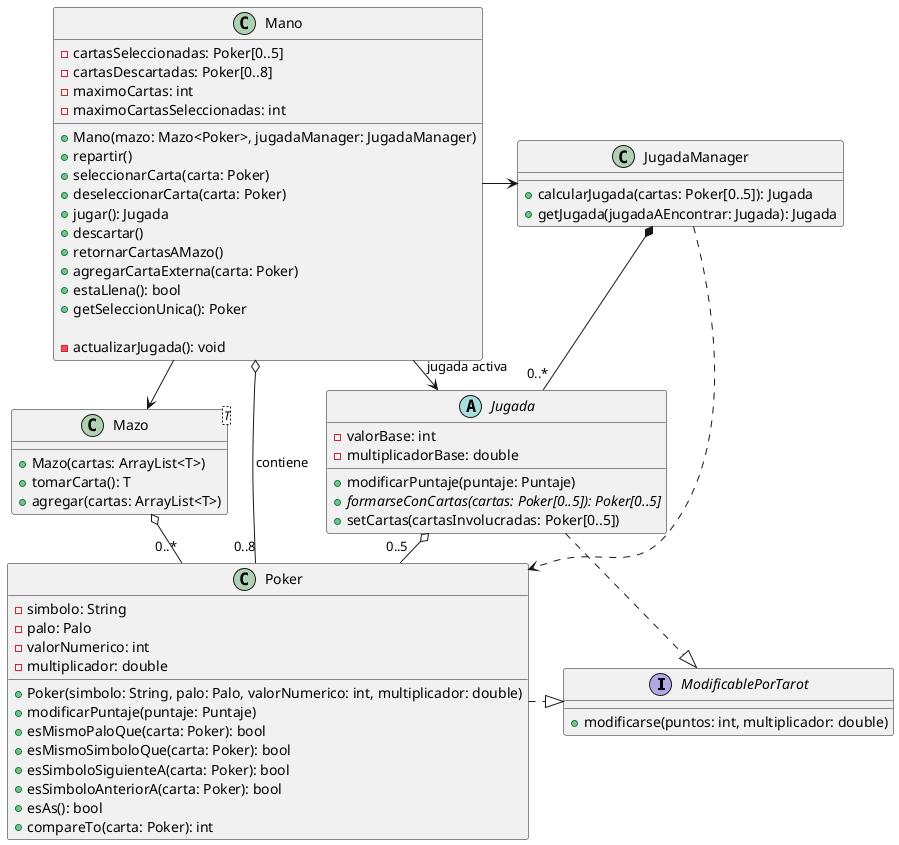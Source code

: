 @startuml

interface ModificablePorTarot {
  + modificarse(puntos: int, multiplicador: double)
}

abstract class Jugada {
  - valorBase: int
  - multiplicadorBase: double

  + modificarPuntaje(puntaje: Puntaje)
  + {abstract} formarseConCartas(cartas: Poker[0..5]): Poker[0..5]
  + setCartas(cartasInvolucradas: Poker[0..5])
}

class Poker {
  - simbolo: String
  - palo: Palo
  - valorNumerico: int
  - multiplicador: double

  + Poker(simbolo: String, palo: Palo, valorNumerico: int, multiplicador: double)
  + modificarPuntaje(puntaje: Puntaje)
  + esMismoPaloQue(carta: Poker): bool
  + esMismoSimboloQue(carta: Poker): bool
  + esSimboloSiguienteA(carta: Poker): bool
  + esSimboloAnteriorA(carta: Poker): bool
  + esAs(): bool
  + compareTo(carta: Poker): int
}

class JugadaManager {
  + calcularJugada(cartas: Poker[0..5]): Jugada
  + getJugada(jugadaAEncontrar: Jugada): Jugada
}

class Mano {
  - cartasSeleccionadas: Poker[0..5]
  - cartasDescartadas: Poker[0..8]
  - maximoCartas: int
  - maximoCartasSeleccionadas: int

  + Mano(mazo: Mazo<Poker>, jugadaManager: JugadaManager)
  + repartir()
  + seleccionarCarta(carta: Poker)
  + deseleccionarCarta(carta: Poker)
  + jugar(): Jugada
  + descartar()
  + retornarCartasAMazo()
  + agregarCartaExterna(carta: Poker)
  + estaLlena(): bool
  + getSeleccionUnica(): Poker

  - actualizarJugada(): void
}

class Mazo<T> {
  + Mazo(cartas: ArrayList<T>)
  + tomarCarta(): T
  + agregar(cartas: ArrayList<T>)
}

Mano o-- "0..8" Poker : contiene
Mano -> JugadaManager
Mano -> Jugada : jugada activa
Mano -> Mazo
JugadaManager *- "0..*" Jugada
Jugada o- "0..5" Poker
Mazo o- "0..*" Poker

Poker .|> ModificablePorTarot
Jugada .|> ModificablePorTarot

JugadaManager ..> Poker

@enduml
